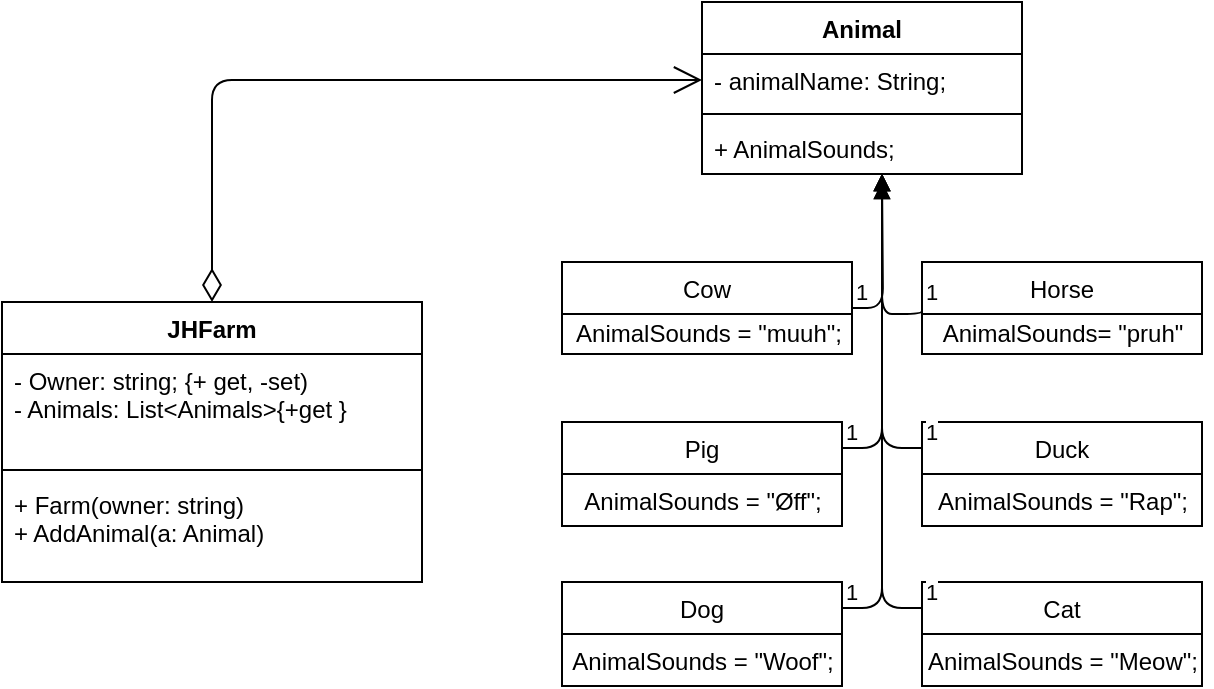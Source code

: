 <mxfile version="14.4.3" type="github"><diagram id="uQmLdXCytdXxHZiYrU_f" name="Page-1"><mxGraphModel dx="1278" dy="580" grid="1" gridSize="10" guides="1" tooltips="1" connect="1" arrows="1" fold="1" page="1" pageScale="1" pageWidth="827" pageHeight="1169" math="0" shadow="0"><root><mxCell id="0"/><mxCell id="1" parent="0"/><mxCell id="3dHDWGeiE3NFk8Ts6EiU-2" value="JHFarm" style="swimlane;fontStyle=1;align=center;verticalAlign=top;childLayout=stackLayout;horizontal=1;startSize=26;horizontalStack=0;resizeParent=1;resizeParentMax=0;resizeLast=0;collapsible=1;marginBottom=0;" parent="1" vertex="1"><mxGeometry y="310" width="210" height="140" as="geometry"/></mxCell><mxCell id="3dHDWGeiE3NFk8Ts6EiU-3" value="- Owner: string; {+ get, -set)&#10;- Animals: List&lt;Animals&gt;{+get }" style="text;strokeColor=none;fillColor=none;align=left;verticalAlign=top;spacingLeft=4;spacingRight=4;overflow=hidden;rotatable=0;points=[[0,0.5],[1,0.5]];portConstraint=eastwest;" parent="3dHDWGeiE3NFk8Ts6EiU-2" vertex="1"><mxGeometry y="26" width="210" height="54" as="geometry"/></mxCell><mxCell id="3dHDWGeiE3NFk8Ts6EiU-4" value="" style="line;strokeWidth=1;fillColor=none;align=left;verticalAlign=middle;spacingTop=-1;spacingLeft=3;spacingRight=3;rotatable=0;labelPosition=right;points=[];portConstraint=eastwest;" parent="3dHDWGeiE3NFk8Ts6EiU-2" vertex="1"><mxGeometry y="80" width="210" height="8" as="geometry"/></mxCell><mxCell id="3dHDWGeiE3NFk8Ts6EiU-5" value="+ Farm(owner: string)&#10;+ AddAnimal(a: Animal)" style="text;strokeColor=none;fillColor=none;align=left;verticalAlign=top;spacingLeft=4;spacingRight=4;overflow=hidden;rotatable=0;points=[[0,0.5],[1,0.5]];portConstraint=eastwest;" parent="3dHDWGeiE3NFk8Ts6EiU-2" vertex="1"><mxGeometry y="88" width="210" height="52" as="geometry"/></mxCell><mxCell id="3dHDWGeiE3NFk8Ts6EiU-6" value="Cow" style="swimlane;fontStyle=0;childLayout=stackLayout;horizontal=1;startSize=26;fillColor=none;horizontalStack=0;resizeParent=1;resizeParentMax=0;resizeLast=0;collapsible=1;marginBottom=0;" parent="1" vertex="1"><mxGeometry x="280" y="290" width="145" height="46" as="geometry"/></mxCell><mxCell id="3dHDWGeiE3NFk8Ts6EiU-68" value="" style="endArrow=block;endFill=1;html=1;edgeStyle=orthogonalEdgeStyle;align=left;verticalAlign=top;exitX=1;exitY=0.5;exitDx=0;exitDy=0;" parent="3dHDWGeiE3NFk8Ts6EiU-6" source="3dHDWGeiE3NFk8Ts6EiU-6" edge="1"><mxGeometry x="-1" relative="1" as="geometry"><mxPoint x="70" y="36" as="sourcePoint"/><mxPoint x="160" y="-44" as="targetPoint"/></mxGeometry></mxCell><mxCell id="3dHDWGeiE3NFk8Ts6EiU-69" value="1" style="edgeLabel;resizable=0;html=1;align=left;verticalAlign=bottom;" parent="3dHDWGeiE3NFk8Ts6EiU-68" connectable="0" vertex="1"><mxGeometry x="-1" relative="1" as="geometry"/></mxCell><mxCell id="YaTK0b8W3enIBcHLdgi--6" value="AnimalSounds = &quot;muuh&quot;;" style="text;html=1;align=center;verticalAlign=middle;resizable=0;points=[];autosize=1;" vertex="1" parent="3dHDWGeiE3NFk8Ts6EiU-6"><mxGeometry y="26" width="145" height="20" as="geometry"/></mxCell><mxCell id="3dHDWGeiE3NFk8Ts6EiU-10" value="Pig" style="swimlane;fontStyle=0;childLayout=stackLayout;horizontal=1;startSize=26;fillColor=none;horizontalStack=0;resizeParent=1;resizeParentMax=0;resizeLast=0;collapsible=1;marginBottom=0;" parent="1" vertex="1"><mxGeometry x="280" y="370" width="140" height="52" as="geometry"/></mxCell><mxCell id="3dHDWGeiE3NFk8Ts6EiU-14" value="Dog" style="swimlane;fontStyle=0;childLayout=stackLayout;horizontal=1;startSize=26;fillColor=none;horizontalStack=0;resizeParent=1;resizeParentMax=0;resizeLast=0;collapsible=1;marginBottom=0;" parent="1" vertex="1"><mxGeometry x="280" y="450" width="140" height="52" as="geometry"/></mxCell><mxCell id="3dHDWGeiE3NFk8Ts6EiU-18" value="Cat" style="swimlane;fontStyle=0;childLayout=stackLayout;horizontal=1;startSize=26;fillColor=none;horizontalStack=0;resizeParent=1;resizeParentMax=0;resizeLast=0;collapsible=1;marginBottom=0;" parent="1" vertex="1"><mxGeometry x="460" y="450" width="140" height="52" as="geometry"/></mxCell><mxCell id="3dHDWGeiE3NFk8Ts6EiU-22" value="Duck" style="swimlane;fontStyle=0;childLayout=stackLayout;horizontal=1;startSize=26;fillColor=none;horizontalStack=0;resizeParent=1;resizeParentMax=0;resizeLast=0;collapsible=1;marginBottom=0;" parent="1" vertex="1"><mxGeometry x="460" y="370" width="140" height="52" as="geometry"/></mxCell><mxCell id="3dHDWGeiE3NFk8Ts6EiU-26" value="Horse" style="swimlane;fontStyle=0;childLayout=stackLayout;horizontal=1;startSize=26;fillColor=none;horizontalStack=0;resizeParent=1;resizeParentMax=0;resizeLast=0;collapsible=1;marginBottom=0;" parent="1" vertex="1"><mxGeometry x="460" y="290" width="140" height="46" as="geometry"/></mxCell><mxCell id="YaTK0b8W3enIBcHLdgi--7" value="AnimalSounds= &quot;pruh&quot;" style="text;html=1;align=center;verticalAlign=middle;resizable=0;points=[];autosize=1;" vertex="1" parent="3dHDWGeiE3NFk8Ts6EiU-26"><mxGeometry y="26" width="140" height="20" as="geometry"/></mxCell><mxCell id="3dHDWGeiE3NFk8Ts6EiU-48" value="Animal" style="swimlane;fontStyle=1;align=center;verticalAlign=top;childLayout=stackLayout;horizontal=1;startSize=26;horizontalStack=0;resizeParent=1;resizeParentMax=0;resizeLast=0;collapsible=1;marginBottom=0;" parent="1" vertex="1"><mxGeometry x="350" y="160" width="160" height="86" as="geometry"/></mxCell><mxCell id="3dHDWGeiE3NFk8Ts6EiU-49" value="- animalName: String;" style="text;strokeColor=none;fillColor=none;align=left;verticalAlign=top;spacingLeft=4;spacingRight=4;overflow=hidden;rotatable=0;points=[[0,0.5],[1,0.5]];portConstraint=eastwest;" parent="3dHDWGeiE3NFk8Ts6EiU-48" vertex="1"><mxGeometry y="26" width="160" height="26" as="geometry"/></mxCell><mxCell id="3dHDWGeiE3NFk8Ts6EiU-50" value="" style="line;strokeWidth=1;fillColor=none;align=left;verticalAlign=middle;spacingTop=-1;spacingLeft=3;spacingRight=3;rotatable=0;labelPosition=right;points=[];portConstraint=eastwest;" parent="3dHDWGeiE3NFk8Ts6EiU-48" vertex="1"><mxGeometry y="52" width="160" height="8" as="geometry"/></mxCell><mxCell id="3dHDWGeiE3NFk8Ts6EiU-51" value="+ AnimalSounds;" style="text;strokeColor=none;fillColor=none;align=left;verticalAlign=top;spacingLeft=4;spacingRight=4;overflow=hidden;rotatable=0;points=[[0,0.5],[1,0.5]];portConstraint=eastwest;" parent="3dHDWGeiE3NFk8Ts6EiU-48" vertex="1"><mxGeometry y="60" width="160" height="26" as="geometry"/></mxCell><mxCell id="3dHDWGeiE3NFk8Ts6EiU-53" value="" style="endArrow=open;html=1;endSize=12;startArrow=diamondThin;startSize=14;startFill=0;edgeStyle=orthogonalEdgeStyle;align=left;verticalAlign=bottom;exitX=0.5;exitY=0;exitDx=0;exitDy=0;" parent="1" source="3dHDWGeiE3NFk8Ts6EiU-2" edge="1"><mxGeometry x="-0.832" y="45" relative="1" as="geometry"><mxPoint x="140" y="290" as="sourcePoint"/><mxPoint x="350" y="199" as="targetPoint"/><Array as="points"><mxPoint x="105" y="199"/></Array><mxPoint as="offset"/></mxGeometry></mxCell><mxCell id="3dHDWGeiE3NFk8Ts6EiU-58" value="" style="endArrow=block;endFill=1;html=1;edgeStyle=orthogonalEdgeStyle;align=left;verticalAlign=top;exitX=0;exitY=0.25;exitDx=0;exitDy=0;" parent="1" source="3dHDWGeiE3NFk8Ts6EiU-22" edge="1"><mxGeometry x="-0.879" y="67" relative="1" as="geometry"><mxPoint x="450" y="366" as="sourcePoint"/><mxPoint x="440" y="246" as="targetPoint"/><Array as="points"><mxPoint x="440" y="383"/><mxPoint x="440" y="246"/></Array><mxPoint as="offset"/></mxGeometry></mxCell><mxCell id="3dHDWGeiE3NFk8Ts6EiU-59" value="1" style="edgeLabel;resizable=0;html=1;align=left;verticalAlign=bottom;" parent="3dHDWGeiE3NFk8Ts6EiU-58" connectable="0" vertex="1"><mxGeometry x="-1" relative="1" as="geometry"/></mxCell><mxCell id="3dHDWGeiE3NFk8Ts6EiU-60" value="" style="endArrow=block;endFill=1;html=1;edgeStyle=orthogonalEdgeStyle;align=left;verticalAlign=top;exitX=0;exitY=0.25;exitDx=0;exitDy=0;" parent="1" source="3dHDWGeiE3NFk8Ts6EiU-18" edge="1"><mxGeometry x="-0.828" y="64" relative="1" as="geometry"><mxPoint x="440" y="460" as="sourcePoint"/><mxPoint x="440" y="250" as="targetPoint"/><Array as="points"><mxPoint x="440" y="463"/></Array><mxPoint x="34" y="57" as="offset"/></mxGeometry></mxCell><mxCell id="3dHDWGeiE3NFk8Ts6EiU-61" value="1" style="edgeLabel;resizable=0;html=1;align=left;verticalAlign=bottom;" parent="3dHDWGeiE3NFk8Ts6EiU-60" connectable="0" vertex="1"><mxGeometry x="-1" relative="1" as="geometry"/></mxCell><mxCell id="3dHDWGeiE3NFk8Ts6EiU-62" value="" style="endArrow=block;endFill=1;html=1;edgeStyle=orthogonalEdgeStyle;align=left;verticalAlign=top;exitX=0;exitY=0.5;exitDx=0;exitDy=0;" parent="1" source="3dHDWGeiE3NFk8Ts6EiU-26" edge="1"><mxGeometry x="-0.2" y="-30" relative="1" as="geometry"><mxPoint x="450" y="310" as="sourcePoint"/><mxPoint x="440" y="246" as="targetPoint"/><Array as="points"><mxPoint x="440" y="316"/></Array><mxPoint as="offset"/></mxGeometry></mxCell><mxCell id="3dHDWGeiE3NFk8Ts6EiU-63" value="1" style="edgeLabel;resizable=0;html=1;align=left;verticalAlign=bottom;" parent="3dHDWGeiE3NFk8Ts6EiU-62" connectable="0" vertex="1"><mxGeometry x="-1" relative="1" as="geometry"/></mxCell><mxCell id="3dHDWGeiE3NFk8Ts6EiU-64" value="" style="endArrow=block;endFill=1;html=1;edgeStyle=orthogonalEdgeStyle;align=left;verticalAlign=top;exitX=1;exitY=0.25;exitDx=0;exitDy=0;" parent="1" source="3dHDWGeiE3NFk8Ts6EiU-14" target="3dHDWGeiE3NFk8Ts6EiU-51" edge="1"><mxGeometry x="-1" y="-35" relative="1" as="geometry"><mxPoint x="429.66" y="470" as="sourcePoint"/><mxPoint x="440" y="250" as="targetPoint"/><Array as="points"><mxPoint x="440" y="463"/></Array><mxPoint x="-5" y="18" as="offset"/></mxGeometry></mxCell><mxCell id="3dHDWGeiE3NFk8Ts6EiU-65" value="1" style="edgeLabel;resizable=0;html=1;align=left;verticalAlign=bottom;" parent="3dHDWGeiE3NFk8Ts6EiU-64" connectable="0" vertex="1"><mxGeometry x="-1" relative="1" as="geometry"/></mxCell><mxCell id="3dHDWGeiE3NFk8Ts6EiU-66" value="" style="endArrow=block;endFill=1;html=1;edgeStyle=orthogonalEdgeStyle;align=left;verticalAlign=top;exitX=1;exitY=0.25;exitDx=0;exitDy=0;" parent="1" source="3dHDWGeiE3NFk8Ts6EiU-10" edge="1"><mxGeometry x="-1" y="-30" relative="1" as="geometry"><mxPoint x="429.66" y="402" as="sourcePoint"/><mxPoint x="440" y="250" as="targetPoint"/><Array as="points"><mxPoint x="440" y="383"/></Array><mxPoint as="offset"/></mxGeometry></mxCell><mxCell id="3dHDWGeiE3NFk8Ts6EiU-67" value="1" style="edgeLabel;resizable=0;html=1;align=left;verticalAlign=bottom;" parent="3dHDWGeiE3NFk8Ts6EiU-66" connectable="0" vertex="1"><mxGeometry x="-1" relative="1" as="geometry"/></mxCell><mxCell id="YaTK0b8W3enIBcHLdgi--8" value="AnimalSounds = &quot;Øff&quot;;" style="text;html=1;align=center;verticalAlign=middle;resizable=0;points=[];autosize=1;" vertex="1" parent="1"><mxGeometry x="285" y="400" width="130" height="20" as="geometry"/></mxCell><mxCell id="YaTK0b8W3enIBcHLdgi--9" value="AnimalSounds = &quot;Rap&quot;;" style="text;html=1;align=center;verticalAlign=middle;resizable=0;points=[];autosize=1;" vertex="1" parent="1"><mxGeometry x="460" y="400" width="140" height="20" as="geometry"/></mxCell><mxCell id="YaTK0b8W3enIBcHLdgi--10" value="AnimalSounds = &quot;Woof&quot;;" style="text;html=1;align=center;verticalAlign=middle;resizable=0;points=[];autosize=1;" vertex="1" parent="1"><mxGeometry x="275" y="480" width="150" height="20" as="geometry"/></mxCell><mxCell id="YaTK0b8W3enIBcHLdgi--11" value="AnimalSounds = &quot;Meow&quot;;" style="text;html=1;align=center;verticalAlign=middle;resizable=0;points=[];autosize=1;" vertex="1" parent="1"><mxGeometry x="455" y="480" width="150" height="20" as="geometry"/></mxCell></root></mxGraphModel></diagram></mxfile>